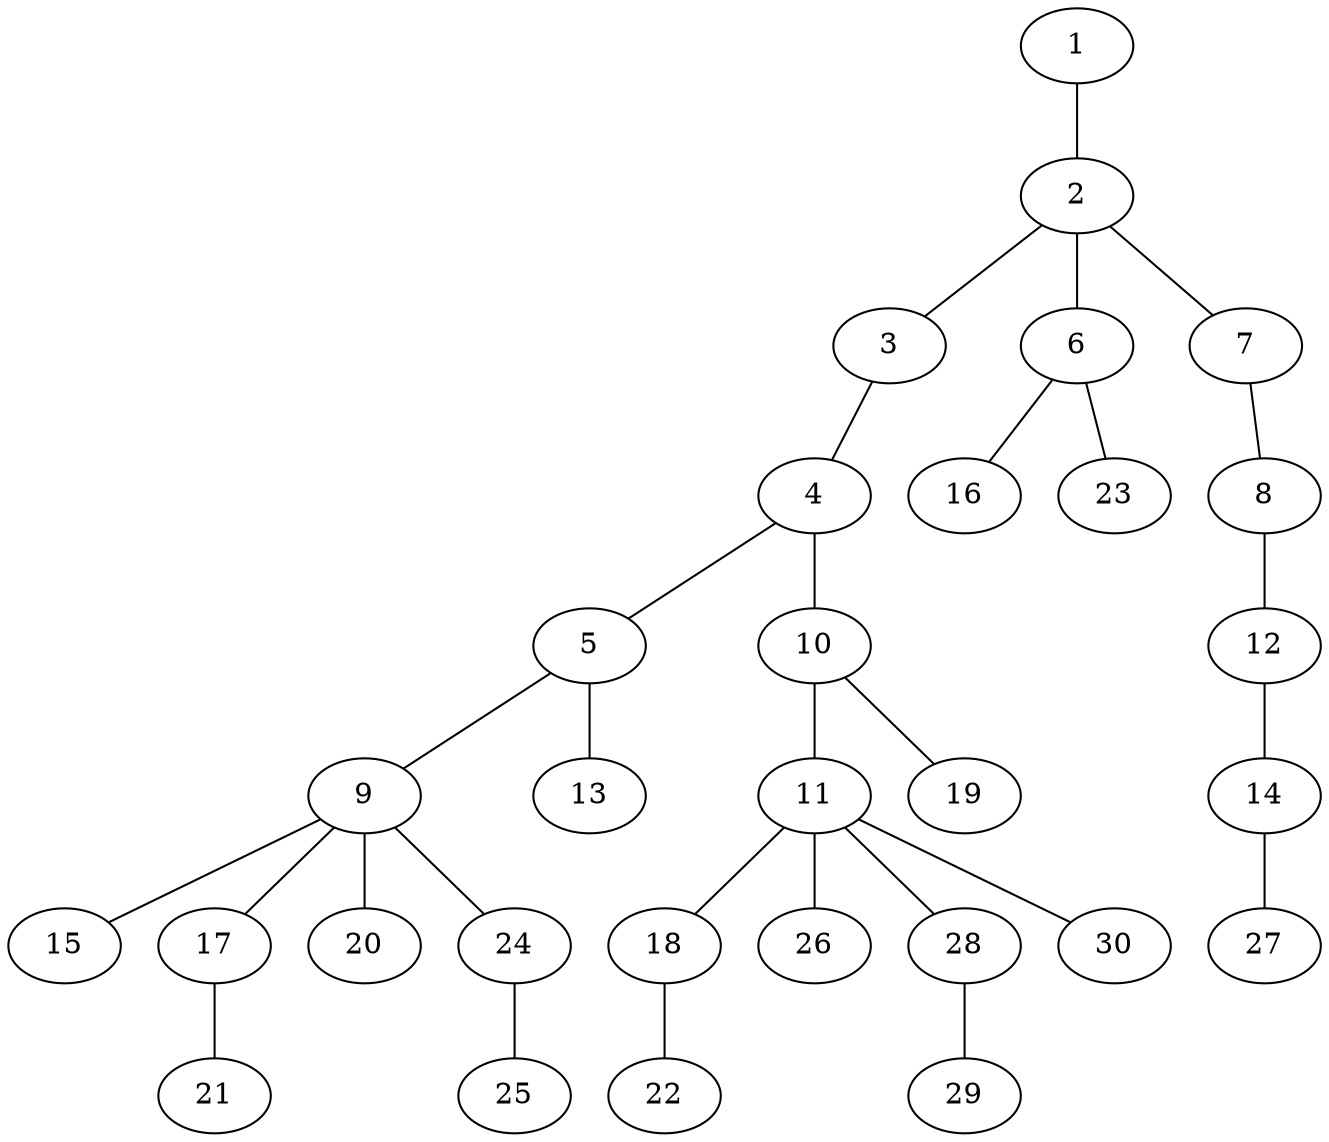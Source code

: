 graph graphname {1--2
2--3
2--6
2--7
3--4
4--5
4--10
5--9
5--13
6--16
6--23
7--8
8--12
9--15
9--17
9--20
9--24
10--11
10--19
11--18
11--26
11--28
11--30
12--14
14--27
17--21
18--22
24--25
28--29
}